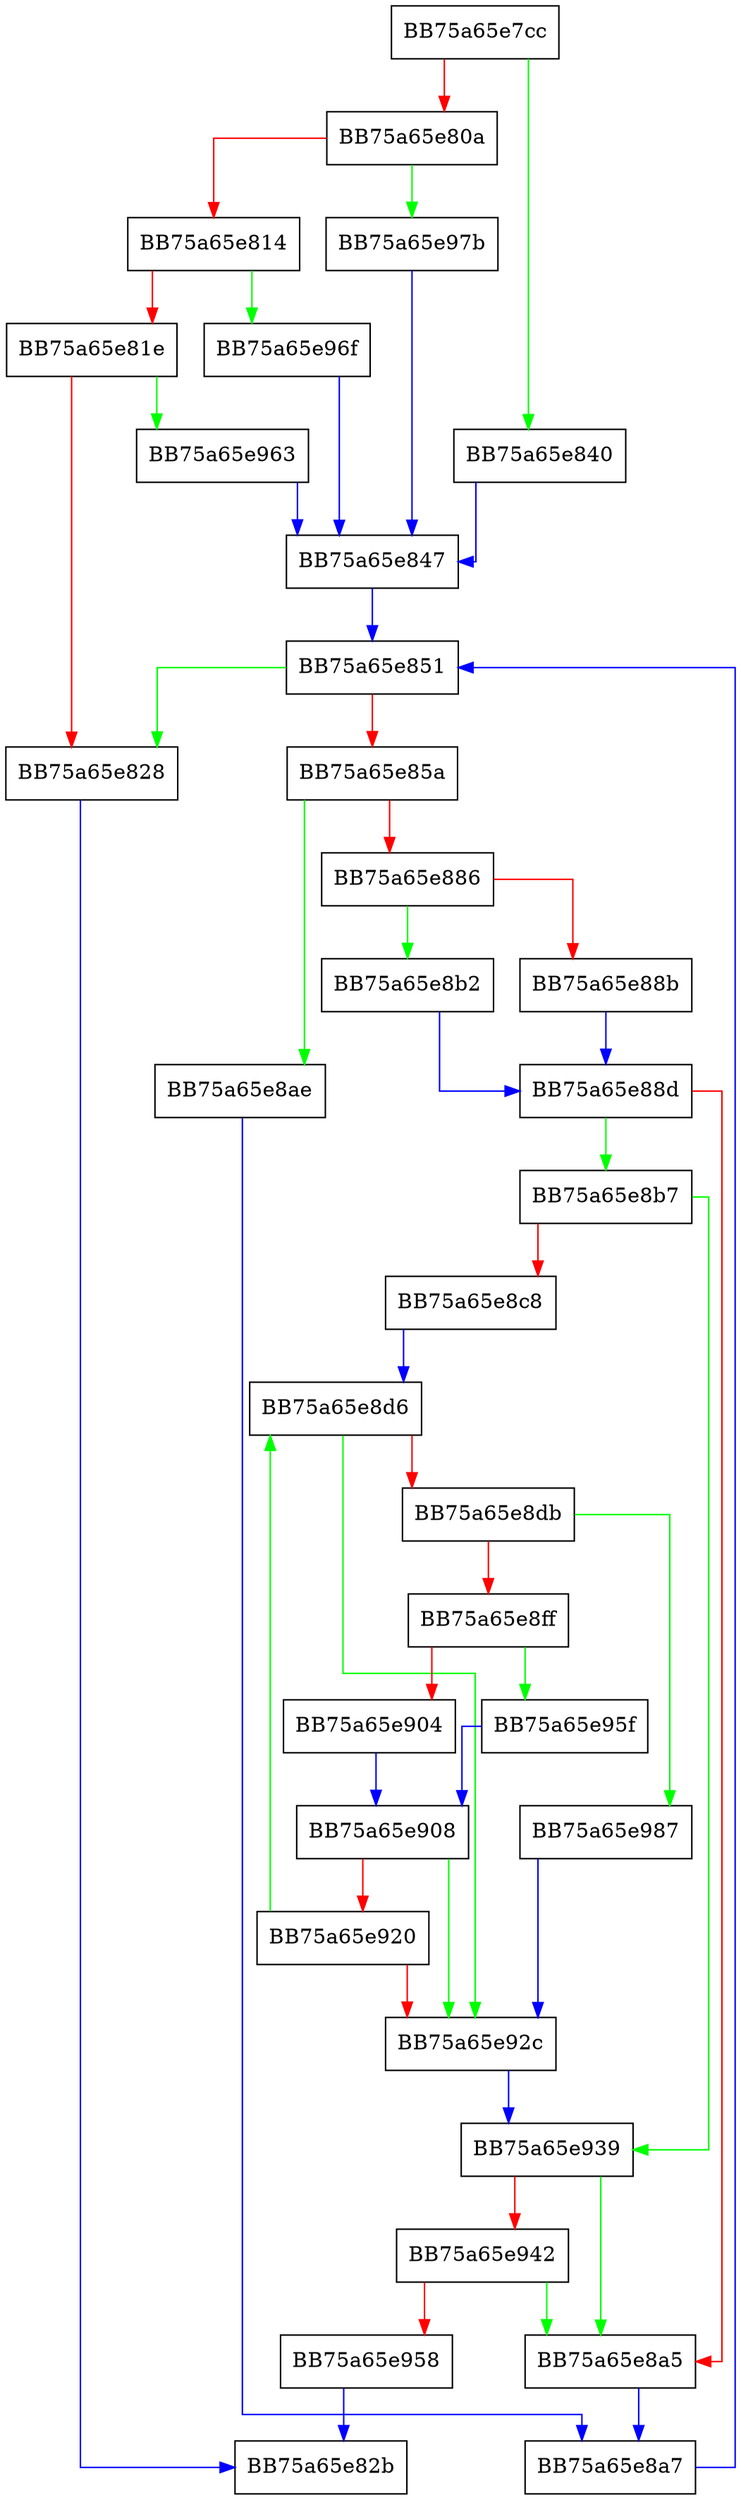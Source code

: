 digraph FopSearch {
  node [shape="box"];
  graph [splines=ortho];
  BB75a65e7cc -> BB75a65e840 [color="green"];
  BB75a65e7cc -> BB75a65e80a [color="red"];
  BB75a65e80a -> BB75a65e97b [color="green"];
  BB75a65e80a -> BB75a65e814 [color="red"];
  BB75a65e814 -> BB75a65e96f [color="green"];
  BB75a65e814 -> BB75a65e81e [color="red"];
  BB75a65e81e -> BB75a65e963 [color="green"];
  BB75a65e81e -> BB75a65e828 [color="red"];
  BB75a65e828 -> BB75a65e82b [color="blue"];
  BB75a65e840 -> BB75a65e847 [color="blue"];
  BB75a65e847 -> BB75a65e851 [color="blue"];
  BB75a65e851 -> BB75a65e828 [color="green"];
  BB75a65e851 -> BB75a65e85a [color="red"];
  BB75a65e85a -> BB75a65e8ae [color="green"];
  BB75a65e85a -> BB75a65e886 [color="red"];
  BB75a65e886 -> BB75a65e8b2 [color="green"];
  BB75a65e886 -> BB75a65e88b [color="red"];
  BB75a65e88b -> BB75a65e88d [color="blue"];
  BB75a65e88d -> BB75a65e8b7 [color="green"];
  BB75a65e88d -> BB75a65e8a5 [color="red"];
  BB75a65e8a5 -> BB75a65e8a7 [color="blue"];
  BB75a65e8a7 -> BB75a65e851 [color="blue"];
  BB75a65e8ae -> BB75a65e8a7 [color="blue"];
  BB75a65e8b2 -> BB75a65e88d [color="blue"];
  BB75a65e8b7 -> BB75a65e939 [color="green"];
  BB75a65e8b7 -> BB75a65e8c8 [color="red"];
  BB75a65e8c8 -> BB75a65e8d6 [color="blue"];
  BB75a65e8d6 -> BB75a65e92c [color="green"];
  BB75a65e8d6 -> BB75a65e8db [color="red"];
  BB75a65e8db -> BB75a65e987 [color="green"];
  BB75a65e8db -> BB75a65e8ff [color="red"];
  BB75a65e8ff -> BB75a65e95f [color="green"];
  BB75a65e8ff -> BB75a65e904 [color="red"];
  BB75a65e904 -> BB75a65e908 [color="blue"];
  BB75a65e908 -> BB75a65e92c [color="green"];
  BB75a65e908 -> BB75a65e920 [color="red"];
  BB75a65e920 -> BB75a65e8d6 [color="green"];
  BB75a65e920 -> BB75a65e92c [color="red"];
  BB75a65e92c -> BB75a65e939 [color="blue"];
  BB75a65e939 -> BB75a65e8a5 [color="green"];
  BB75a65e939 -> BB75a65e942 [color="red"];
  BB75a65e942 -> BB75a65e8a5 [color="green"];
  BB75a65e942 -> BB75a65e958 [color="red"];
  BB75a65e958 -> BB75a65e82b [color="blue"];
  BB75a65e95f -> BB75a65e908 [color="blue"];
  BB75a65e963 -> BB75a65e847 [color="blue"];
  BB75a65e96f -> BB75a65e847 [color="blue"];
  BB75a65e97b -> BB75a65e847 [color="blue"];
  BB75a65e987 -> BB75a65e92c [color="blue"];
}